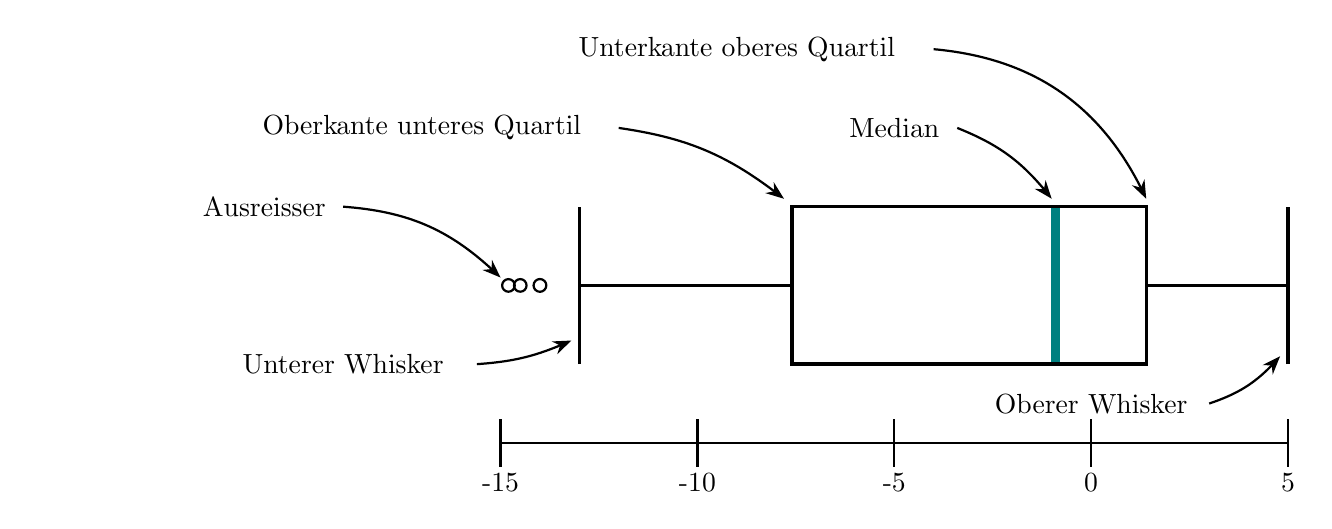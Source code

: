﻿\usetikzlibrary[arrows.meta,bending]
\usetikzlibrary{positioning}
\begin{tikzpicture}
	%\draw [fill] (1,1) circle [radius=0.1];
%%%%%%%%%%%%%%%%%%%%%
%\draw[gray, fill, thick] (3,1) rectangle (7,6);
%\draw[fill, white,  thick] (3.3,1.3) rectangle (6.7,5.7);
%\draw[black, very thick] (3.3,1.3) rectangle (6.7,5.7);

%\node at (1.5,7) {black coating};
%\draw[-Stealth, thick] (2.7,7) to [bend left = 40] (4.2,5.7);

%\draw[fill, white] (6,4) rectangle (7,5);

%\draw[-Stealth, teal, very thick] (9,5) to (3.3, 3.5);
%\draw[-Stealth, teal, very thick] (3.3, 3.5) to (6.7, 2.5);
%\draw[-Stealth, teal, very thick] (6.7, 2.5) to (3.3, 1.5);
%\draw[-Stealth, teal, very thick] (3.3, 1.5) to (4, 1.3);
%\draw[-, teal, dashed, very thick] (4, 1.3) to (6.3, 1.9);

%\draw[black, ultra thick](3.5,6.3) circle [radius=0.3];
%\draw[black, ultra thick](4.5,6.3) circle [radius=0.3];
%\draw[black, ultra thick](5.5,6.3) circle [radius=0.3];
%\draw[black, ultra thick](6.5,6.3) circle [radius=0.3];

%\draw[black, ultra thick](3.5,0.7) circle [radius=0.3];
%\draw[black, ultra thick](4.5,0.7) circle [radius=0.3];
%\draw[black, ultra thick](5.5,0.7) circle [radius=0.3];
%\draw[black, ultra thick](6.5,0.7) circle [radius=0.3];

%\node at (1,0.5){heater};
%\draw[-Stealth, thick] (2,0.5) to [bend right = 5] (3.1,0.7);
%\draw[-Stealth, rounded corners=5mm, thick] (2,0.5)  -| ([xshift=-4mm] (2.7,6) -- (3.2, 6.3);

\draw[black, thick](-15,1) to (-5,1);
\draw[black, thick](-15,1.3) to (-15,0.7);
\node at (-15,0.5) {-15};
\draw[black, thick](-12.5,1.3) to (-12.5,0.7);
\node at (-12.5,0.5) {-10};
\draw[black, thick](-10,1.3) to (-10,0.7);
\node at (-10,0.5) {-5};
\draw[black, thick](-7.5,1.3) to (-7.5,0.7);
\node at (-7.5, 0.5) {0};
\draw[black, thick](-5,1.3) to (-5,0.7);
\node at (-5,0.5){5};

\draw[teal, fill] (-8,2) rectangle (-7.9, 4);
\draw[black, very thick] (-11.3,2) rectangle (-6.8,4);

\draw[black, very thick] (-14, 3) to (-11.3, 3);
\draw[black, very thick] (-14, 2) to (-14, 4);

\draw[black, very thick] (-6.8, 3) to (-5, 3);
\draw[black, very thick] (-5, 2) to (-5, 4);

\draw[black, thick] (-14.5,3) circle [radius=.081];
\draw[black, thick] (-14.75,3) circle [radius=.08];
\draw[black, thick] (-14.9,3) circle [radius=.08];

\node at (-18, 4) {Ausreisser};
\draw[-Stealth, rounded corners=5mm, thick] (-17, 4) to [bend left = 20] (-15, 3.1);

\node at (-17, 2) {Unterer Whisker};
\draw[-Stealth, rounded corners=5mm, thick](-15.3, 2) to [bend right = 10](-14.1, 2.3);

\node at (-7.5, 1.5) {Oberer Whisker};
\draw[-Stealth, rounded corners=5mm, thick](-6, 1.5) to [bend right = 15](-5.1, 2.1);

\node at (-16, 5) {Oberkante unteres Quartil};
\draw[-Stealth, rounded corners=5mm, thick] (-13.5, 5) to [bend left = 15] (-11.4, 4.1);

\node at (-10, 5) {Median};
\draw[-Stealth, rounded corners=5mm, thick] (-9.2, 5) to [bend left = 15] (-8, 4.1);

\node at (-12, 6) {Unterkante oberes Quartil};
\draw[-Stealth, rounded corners=5mm, thick] (-9.5,6) to [bend left = 30] (-6.8, 4.1);

\end{tikzpicture}
